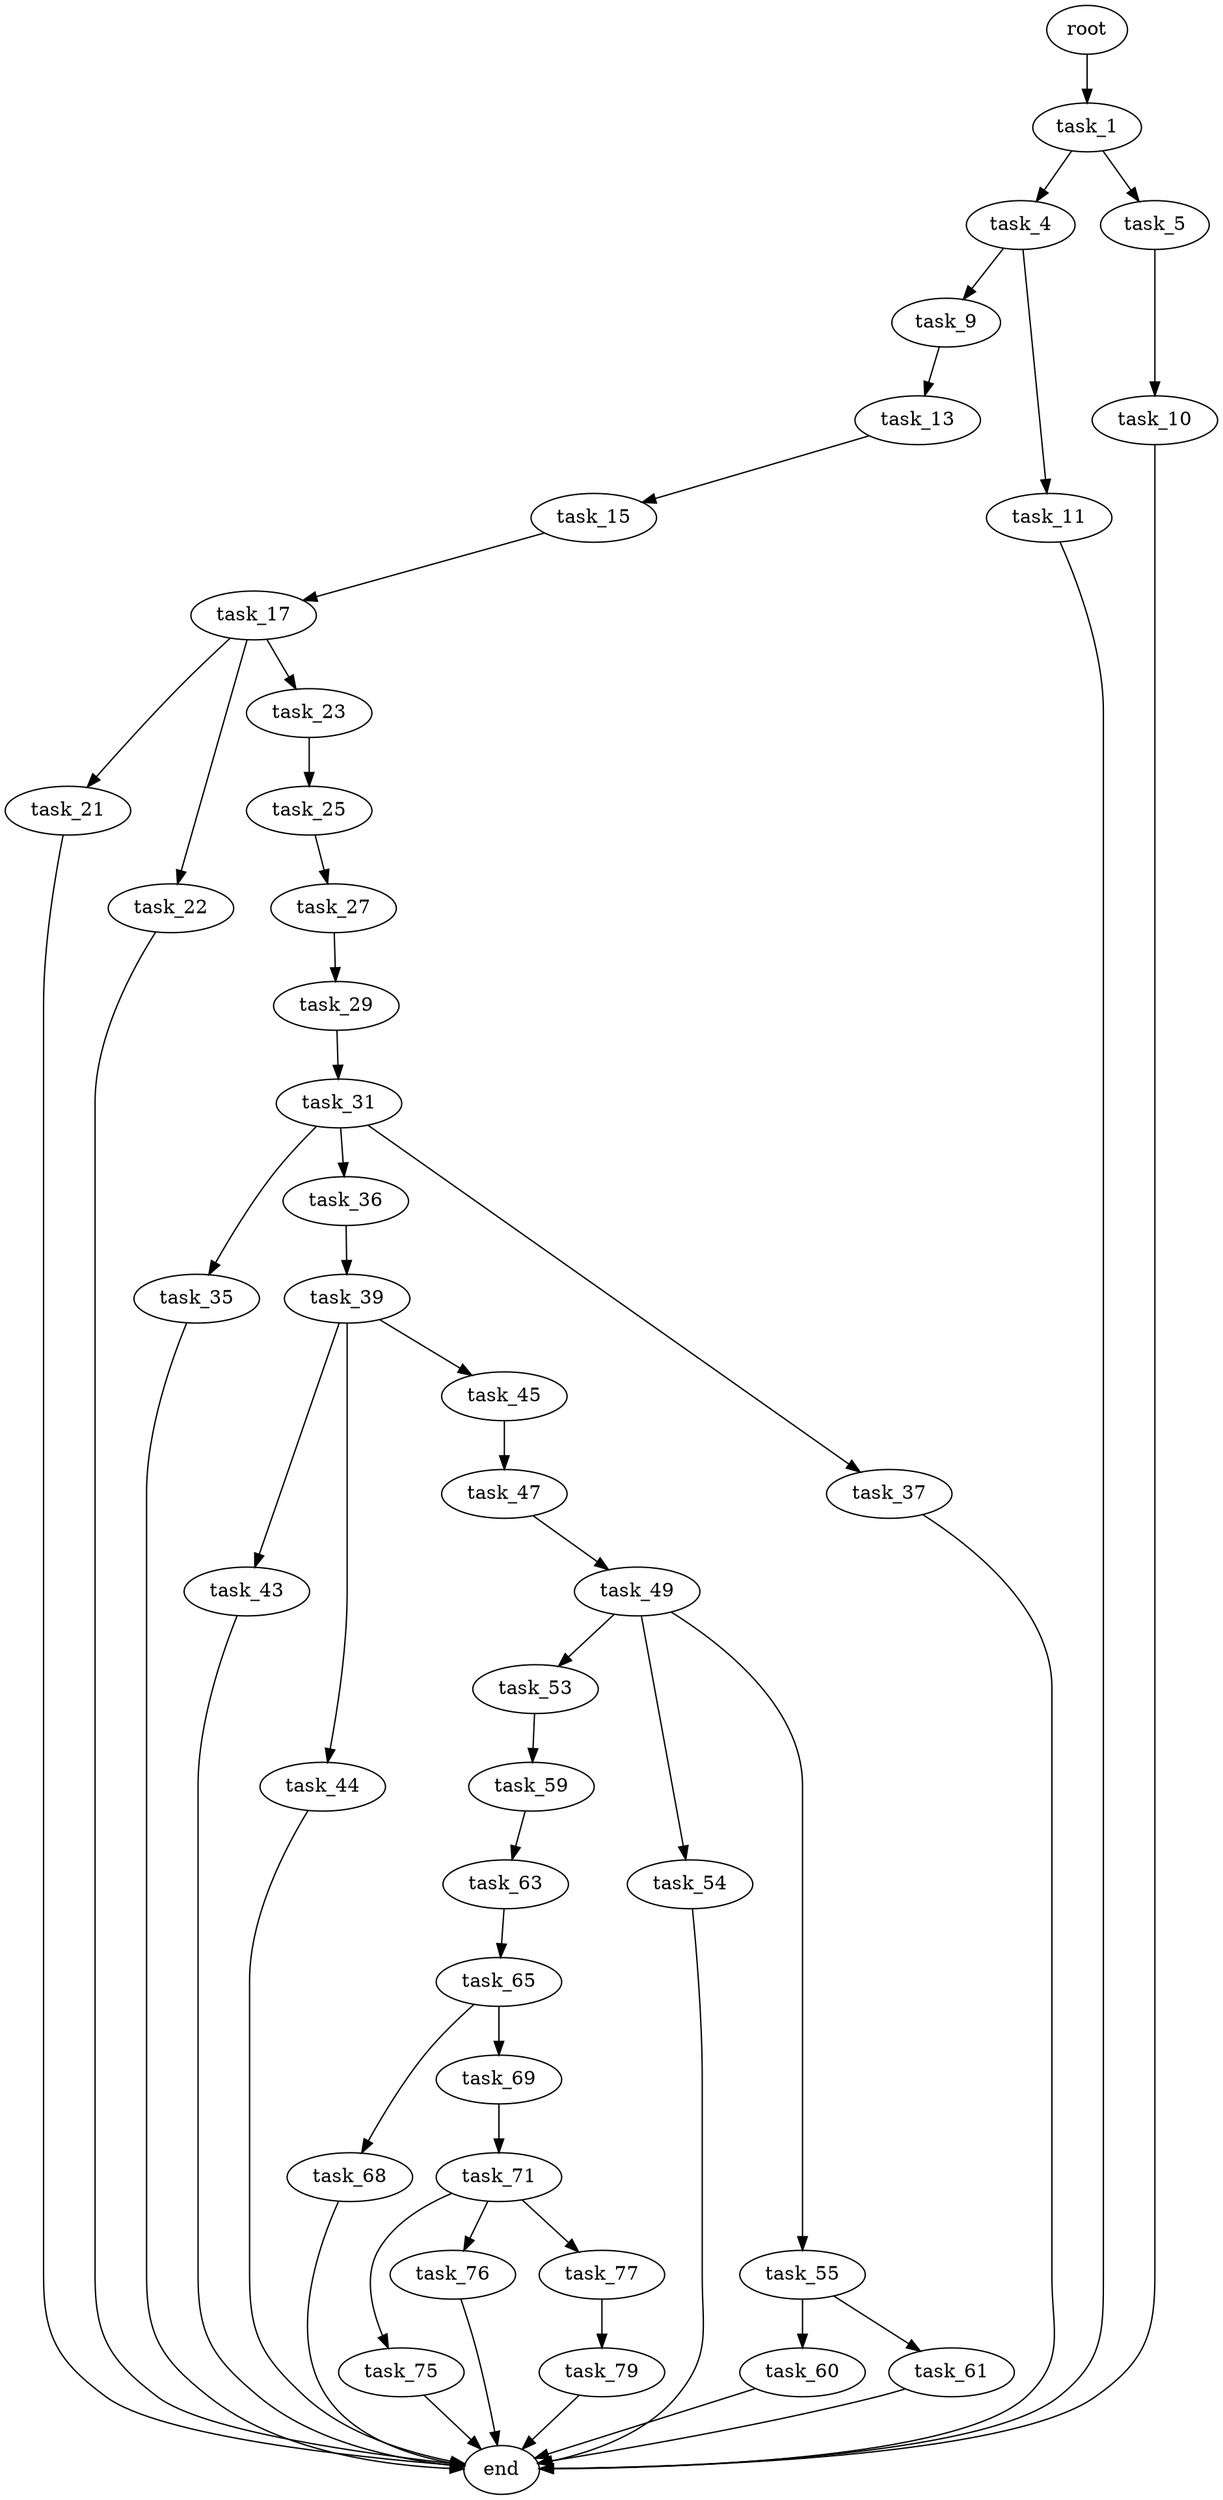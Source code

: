 digraph G {
  root [size="0.000000"];
  task_1 [size="68719476736.000000"];
  task_4 [size="893925081892.000000"];
  task_5 [size="5461747220.000000"];
  task_9 [size="807377494.000000"];
  task_10 [size="140323199881.000000"];
  task_11 [size="32857969586.000000"];
  task_13 [size="68719476736.000000"];
  task_15 [size="549755813888.000000"];
  task_17 [size="782757789696.000000"];
  task_21 [size="16117921527.000000"];
  task_22 [size="134217728000.000000"];
  task_23 [size="253911809170.000000"];
  task_25 [size="7683761499.000000"];
  task_27 [size="6767306228.000000"];
  task_29 [size="231928233984.000000"];
  task_31 [size="2282725852.000000"];
  task_35 [size="23478234723.000000"];
  task_36 [size="2745727551.000000"];
  task_37 [size="28991029248.000000"];
  task_39 [size="662913534659.000000"];
  task_43 [size="90355543355.000000"];
  task_44 [size="8589934592.000000"];
  task_45 [size="231928233984.000000"];
  task_47 [size="773852504.000000"];
  task_49 [size="28991029248.000000"];
  task_53 [size="2666015487.000000"];
  task_54 [size="828494814555.000000"];
  task_55 [size="13479112367.000000"];
  task_59 [size="231928233984.000000"];
  task_60 [size="8924944157.000000"];
  task_61 [size="549755813888.000000"];
  task_63 [size="368293445632.000000"];
  task_65 [size="945490855872.000000"];
  task_68 [size="19260008046.000000"];
  task_69 [size="38288218492.000000"];
  task_71 [size="36495990225.000000"];
  task_75 [size="8589934592.000000"];
  task_76 [size="1201349060568.000000"];
  task_77 [size="134217728000.000000"];
  task_79 [size="5698208710.000000"];
  end [size="0.000000"];

  root -> task_1 [size="1.000000"];
  task_1 -> task_4 [size="134217728.000000"];
  task_1 -> task_5 [size="134217728.000000"];
  task_4 -> task_9 [size="838860800.000000"];
  task_4 -> task_11 [size="838860800.000000"];
  task_5 -> task_10 [size="209715200.000000"];
  task_9 -> task_13 [size="75497472.000000"];
  task_10 -> end [size="1.000000"];
  task_11 -> end [size="1.000000"];
  task_13 -> task_15 [size="134217728.000000"];
  task_15 -> task_17 [size="536870912.000000"];
  task_17 -> task_21 [size="679477248.000000"];
  task_17 -> task_22 [size="679477248.000000"];
  task_17 -> task_23 [size="679477248.000000"];
  task_21 -> end [size="1.000000"];
  task_22 -> end [size="1.000000"];
  task_23 -> task_25 [size="838860800.000000"];
  task_25 -> task_27 [size="301989888.000000"];
  task_27 -> task_29 [size="33554432.000000"];
  task_29 -> task_31 [size="301989888.000000"];
  task_31 -> task_35 [size="209715200.000000"];
  task_31 -> task_36 [size="209715200.000000"];
  task_31 -> task_37 [size="209715200.000000"];
  task_35 -> end [size="1.000000"];
  task_36 -> task_39 [size="209715200.000000"];
  task_37 -> end [size="1.000000"];
  task_39 -> task_43 [size="679477248.000000"];
  task_39 -> task_44 [size="679477248.000000"];
  task_39 -> task_45 [size="679477248.000000"];
  task_43 -> end [size="1.000000"];
  task_44 -> end [size="1.000000"];
  task_45 -> task_47 [size="301989888.000000"];
  task_47 -> task_49 [size="33554432.000000"];
  task_49 -> task_53 [size="75497472.000000"];
  task_49 -> task_54 [size="75497472.000000"];
  task_49 -> task_55 [size="75497472.000000"];
  task_53 -> task_59 [size="75497472.000000"];
  task_54 -> end [size="1.000000"];
  task_55 -> task_60 [size="838860800.000000"];
  task_55 -> task_61 [size="838860800.000000"];
  task_59 -> task_63 [size="301989888.000000"];
  task_60 -> end [size="1.000000"];
  task_61 -> end [size="1.000000"];
  task_63 -> task_65 [size="411041792.000000"];
  task_65 -> task_68 [size="838860800.000000"];
  task_65 -> task_69 [size="838860800.000000"];
  task_68 -> end [size="1.000000"];
  task_69 -> task_71 [size="75497472.000000"];
  task_71 -> task_75 [size="838860800.000000"];
  task_71 -> task_76 [size="838860800.000000"];
  task_71 -> task_77 [size="838860800.000000"];
  task_75 -> end [size="1.000000"];
  task_76 -> end [size="1.000000"];
  task_77 -> task_79 [size="209715200.000000"];
  task_79 -> end [size="1.000000"];
}

